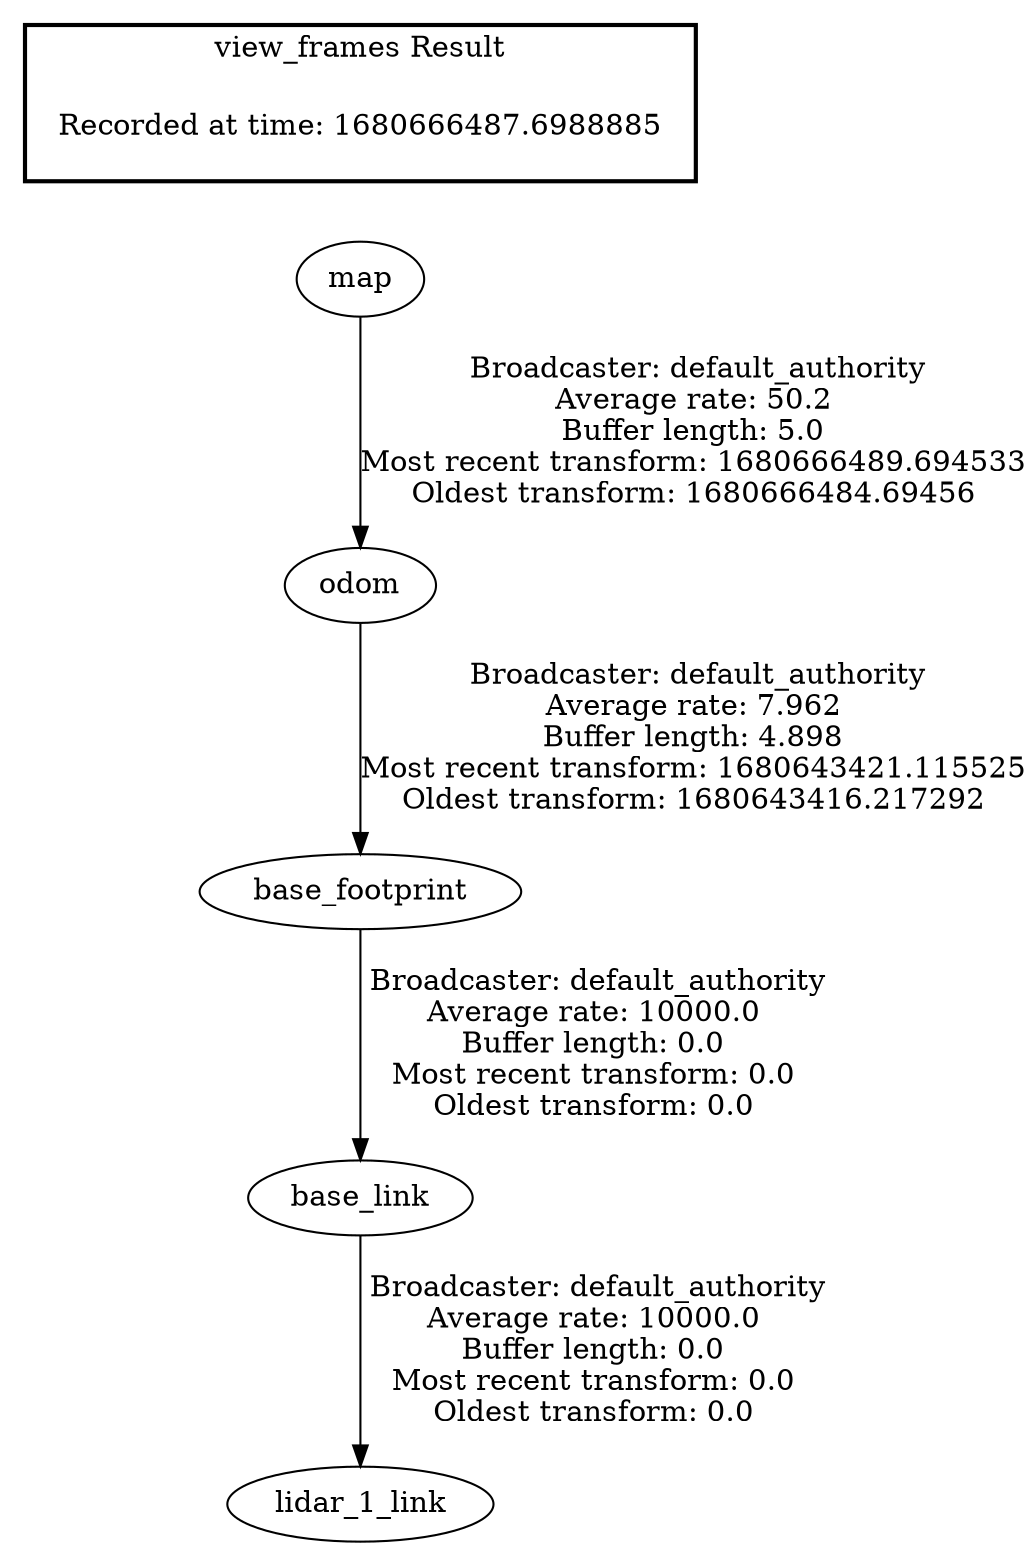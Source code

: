 digraph G {
"base_link" -> "lidar_1_link"[label=" Broadcaster: default_authority\nAverage rate: 10000.0\nBuffer length: 0.0\nMost recent transform: 0.0\nOldest transform: 0.0\n"];
"base_footprint" -> "base_link"[label=" Broadcaster: default_authority\nAverage rate: 10000.0\nBuffer length: 0.0\nMost recent transform: 0.0\nOldest transform: 0.0\n"];
"odom" -> "base_footprint"[label=" Broadcaster: default_authority\nAverage rate: 7.962\nBuffer length: 4.898\nMost recent transform: 1680643421.115525\nOldest transform: 1680643416.217292\n"];
"map" -> "odom"[label=" Broadcaster: default_authority\nAverage rate: 50.2\nBuffer length: 5.0\nMost recent transform: 1680666489.694533\nOldest transform: 1680666484.69456\n"];
edge [style=invis];
 subgraph cluster_legend { style=bold; color=black; label ="view_frames Result";
"Recorded at time: 1680666487.6988885"[ shape=plaintext ] ;
}->"map";
}